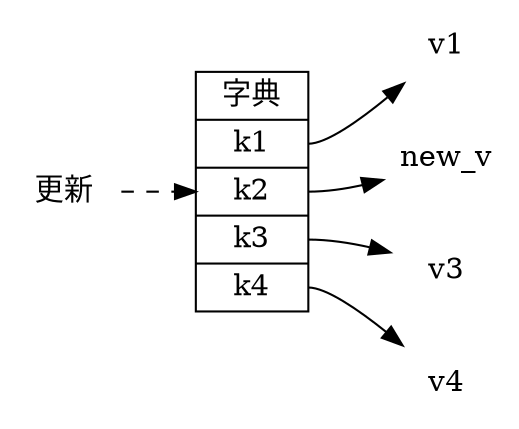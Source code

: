 digraph {

    rankdir = LR;

    node [shape = record];

    dict [label = "字典 | <k1> k1 | <k2> k2 | <k3> k3  | <k4> k4 "];

    node [shape = plaintext];

    update [label = "更新"];

    dict:k1 -> v1;
    dict:k2 -> new_v;
    dict:k3 -> v3;
    dict:k4 -> v4;

    update -> dict:k2 [style = dashed];
}
